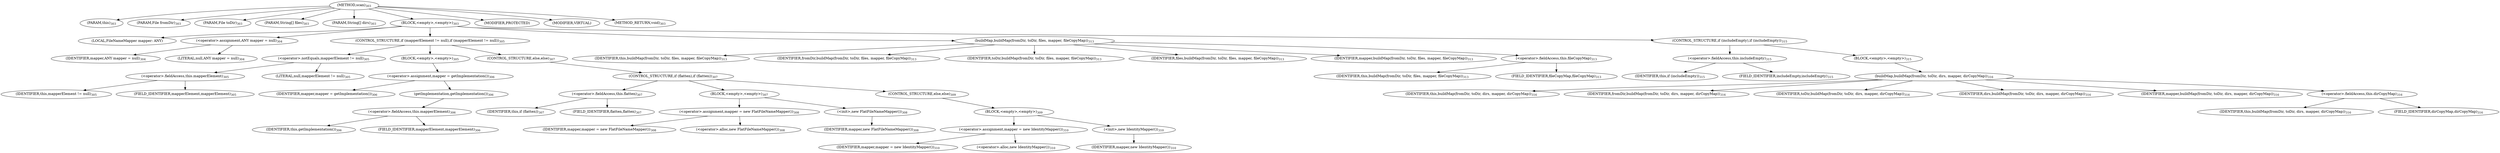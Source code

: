 digraph "scan" {  
"722" [label = <(METHOD,scan)<SUB>303</SUB>> ]
"32" [label = <(PARAM,this)<SUB>303</SUB>> ]
"723" [label = <(PARAM,File fromDir)<SUB>303</SUB>> ]
"724" [label = <(PARAM,File toDir)<SUB>303</SUB>> ]
"725" [label = <(PARAM,String[] files)<SUB>303</SUB>> ]
"726" [label = <(PARAM,String[] dirs)<SUB>303</SUB>> ]
"727" [label = <(BLOCK,&lt;empty&gt;,&lt;empty&gt;)<SUB>303</SUB>> ]
"29" [label = <(LOCAL,FileNameMapper mapper: ANY)> ]
"728" [label = <(&lt;operator&gt;.assignment,ANY mapper = null)<SUB>304</SUB>> ]
"729" [label = <(IDENTIFIER,mapper,ANY mapper = null)<SUB>304</SUB>> ]
"730" [label = <(LITERAL,null,ANY mapper = null)<SUB>304</SUB>> ]
"731" [label = <(CONTROL_STRUCTURE,if (mapperElement != null),if (mapperElement != null))<SUB>305</SUB>> ]
"732" [label = <(&lt;operator&gt;.notEquals,mapperElement != null)<SUB>305</SUB>> ]
"733" [label = <(&lt;operator&gt;.fieldAccess,this.mapperElement)<SUB>305</SUB>> ]
"734" [label = <(IDENTIFIER,this,mapperElement != null)<SUB>305</SUB>> ]
"735" [label = <(FIELD_IDENTIFIER,mapperElement,mapperElement)<SUB>305</SUB>> ]
"736" [label = <(LITERAL,null,mapperElement != null)<SUB>305</SUB>> ]
"737" [label = <(BLOCK,&lt;empty&gt;,&lt;empty&gt;)<SUB>305</SUB>> ]
"738" [label = <(&lt;operator&gt;.assignment,mapper = getImplementation())<SUB>306</SUB>> ]
"739" [label = <(IDENTIFIER,mapper,mapper = getImplementation())<SUB>306</SUB>> ]
"740" [label = <(getImplementation,getImplementation())<SUB>306</SUB>> ]
"741" [label = <(&lt;operator&gt;.fieldAccess,this.mapperElement)<SUB>306</SUB>> ]
"742" [label = <(IDENTIFIER,this,getImplementation())<SUB>306</SUB>> ]
"743" [label = <(FIELD_IDENTIFIER,mapperElement,mapperElement)<SUB>306</SUB>> ]
"744" [label = <(CONTROL_STRUCTURE,else,else)<SUB>307</SUB>> ]
"745" [label = <(CONTROL_STRUCTURE,if (flatten),if (flatten))<SUB>307</SUB>> ]
"746" [label = <(&lt;operator&gt;.fieldAccess,this.flatten)<SUB>307</SUB>> ]
"747" [label = <(IDENTIFIER,this,if (flatten))<SUB>307</SUB>> ]
"748" [label = <(FIELD_IDENTIFIER,flatten,flatten)<SUB>307</SUB>> ]
"749" [label = <(BLOCK,&lt;empty&gt;,&lt;empty&gt;)<SUB>307</SUB>> ]
"750" [label = <(&lt;operator&gt;.assignment,mapper = new FlatFileNameMapper())<SUB>308</SUB>> ]
"751" [label = <(IDENTIFIER,mapper,mapper = new FlatFileNameMapper())<SUB>308</SUB>> ]
"752" [label = <(&lt;operator&gt;.alloc,new FlatFileNameMapper())<SUB>308</SUB>> ]
"753" [label = <(&lt;init&gt;,new FlatFileNameMapper())<SUB>308</SUB>> ]
"28" [label = <(IDENTIFIER,mapper,new FlatFileNameMapper())<SUB>308</SUB>> ]
"754" [label = <(CONTROL_STRUCTURE,else,else)<SUB>309</SUB>> ]
"755" [label = <(BLOCK,&lt;empty&gt;,&lt;empty&gt;)<SUB>309</SUB>> ]
"756" [label = <(&lt;operator&gt;.assignment,mapper = new IdentityMapper())<SUB>310</SUB>> ]
"757" [label = <(IDENTIFIER,mapper,mapper = new IdentityMapper())<SUB>310</SUB>> ]
"758" [label = <(&lt;operator&gt;.alloc,new IdentityMapper())<SUB>310</SUB>> ]
"759" [label = <(&lt;init&gt;,new IdentityMapper())<SUB>310</SUB>> ]
"30" [label = <(IDENTIFIER,mapper,new IdentityMapper())<SUB>310</SUB>> ]
"760" [label = <(buildMap,buildMap(fromDir, toDir, files, mapper, fileCopyMap))<SUB>313</SUB>> ]
"31" [label = <(IDENTIFIER,this,buildMap(fromDir, toDir, files, mapper, fileCopyMap))<SUB>313</SUB>> ]
"761" [label = <(IDENTIFIER,fromDir,buildMap(fromDir, toDir, files, mapper, fileCopyMap))<SUB>313</SUB>> ]
"762" [label = <(IDENTIFIER,toDir,buildMap(fromDir, toDir, files, mapper, fileCopyMap))<SUB>313</SUB>> ]
"763" [label = <(IDENTIFIER,files,buildMap(fromDir, toDir, files, mapper, fileCopyMap))<SUB>313</SUB>> ]
"764" [label = <(IDENTIFIER,mapper,buildMap(fromDir, toDir, files, mapper, fileCopyMap))<SUB>313</SUB>> ]
"765" [label = <(&lt;operator&gt;.fieldAccess,this.fileCopyMap)<SUB>313</SUB>> ]
"766" [label = <(IDENTIFIER,this,buildMap(fromDir, toDir, files, mapper, fileCopyMap))<SUB>313</SUB>> ]
"767" [label = <(FIELD_IDENTIFIER,fileCopyMap,fileCopyMap)<SUB>313</SUB>> ]
"768" [label = <(CONTROL_STRUCTURE,if (includeEmpty),if (includeEmpty))<SUB>315</SUB>> ]
"769" [label = <(&lt;operator&gt;.fieldAccess,this.includeEmpty)<SUB>315</SUB>> ]
"770" [label = <(IDENTIFIER,this,if (includeEmpty))<SUB>315</SUB>> ]
"771" [label = <(FIELD_IDENTIFIER,includeEmpty,includeEmpty)<SUB>315</SUB>> ]
"772" [label = <(BLOCK,&lt;empty&gt;,&lt;empty&gt;)<SUB>315</SUB>> ]
"773" [label = <(buildMap,buildMap(fromDir, toDir, dirs, mapper, dirCopyMap))<SUB>316</SUB>> ]
"33" [label = <(IDENTIFIER,this,buildMap(fromDir, toDir, dirs, mapper, dirCopyMap))<SUB>316</SUB>> ]
"774" [label = <(IDENTIFIER,fromDir,buildMap(fromDir, toDir, dirs, mapper, dirCopyMap))<SUB>316</SUB>> ]
"775" [label = <(IDENTIFIER,toDir,buildMap(fromDir, toDir, dirs, mapper, dirCopyMap))<SUB>316</SUB>> ]
"776" [label = <(IDENTIFIER,dirs,buildMap(fromDir, toDir, dirs, mapper, dirCopyMap))<SUB>316</SUB>> ]
"777" [label = <(IDENTIFIER,mapper,buildMap(fromDir, toDir, dirs, mapper, dirCopyMap))<SUB>316</SUB>> ]
"778" [label = <(&lt;operator&gt;.fieldAccess,this.dirCopyMap)<SUB>316</SUB>> ]
"779" [label = <(IDENTIFIER,this,buildMap(fromDir, toDir, dirs, mapper, dirCopyMap))<SUB>316</SUB>> ]
"780" [label = <(FIELD_IDENTIFIER,dirCopyMap,dirCopyMap)<SUB>316</SUB>> ]
"781" [label = <(MODIFIER,PROTECTED)> ]
"782" [label = <(MODIFIER,VIRTUAL)> ]
"783" [label = <(METHOD_RETURN,void)<SUB>303</SUB>> ]
  "722" -> "32" 
  "722" -> "723" 
  "722" -> "724" 
  "722" -> "725" 
  "722" -> "726" 
  "722" -> "727" 
  "722" -> "781" 
  "722" -> "782" 
  "722" -> "783" 
  "727" -> "29" 
  "727" -> "728" 
  "727" -> "731" 
  "727" -> "760" 
  "727" -> "768" 
  "728" -> "729" 
  "728" -> "730" 
  "731" -> "732" 
  "731" -> "737" 
  "731" -> "744" 
  "732" -> "733" 
  "732" -> "736" 
  "733" -> "734" 
  "733" -> "735" 
  "737" -> "738" 
  "738" -> "739" 
  "738" -> "740" 
  "740" -> "741" 
  "741" -> "742" 
  "741" -> "743" 
  "744" -> "745" 
  "745" -> "746" 
  "745" -> "749" 
  "745" -> "754" 
  "746" -> "747" 
  "746" -> "748" 
  "749" -> "750" 
  "749" -> "753" 
  "750" -> "751" 
  "750" -> "752" 
  "753" -> "28" 
  "754" -> "755" 
  "755" -> "756" 
  "755" -> "759" 
  "756" -> "757" 
  "756" -> "758" 
  "759" -> "30" 
  "760" -> "31" 
  "760" -> "761" 
  "760" -> "762" 
  "760" -> "763" 
  "760" -> "764" 
  "760" -> "765" 
  "765" -> "766" 
  "765" -> "767" 
  "768" -> "769" 
  "768" -> "772" 
  "769" -> "770" 
  "769" -> "771" 
  "772" -> "773" 
  "773" -> "33" 
  "773" -> "774" 
  "773" -> "775" 
  "773" -> "776" 
  "773" -> "777" 
  "773" -> "778" 
  "778" -> "779" 
  "778" -> "780" 
}
